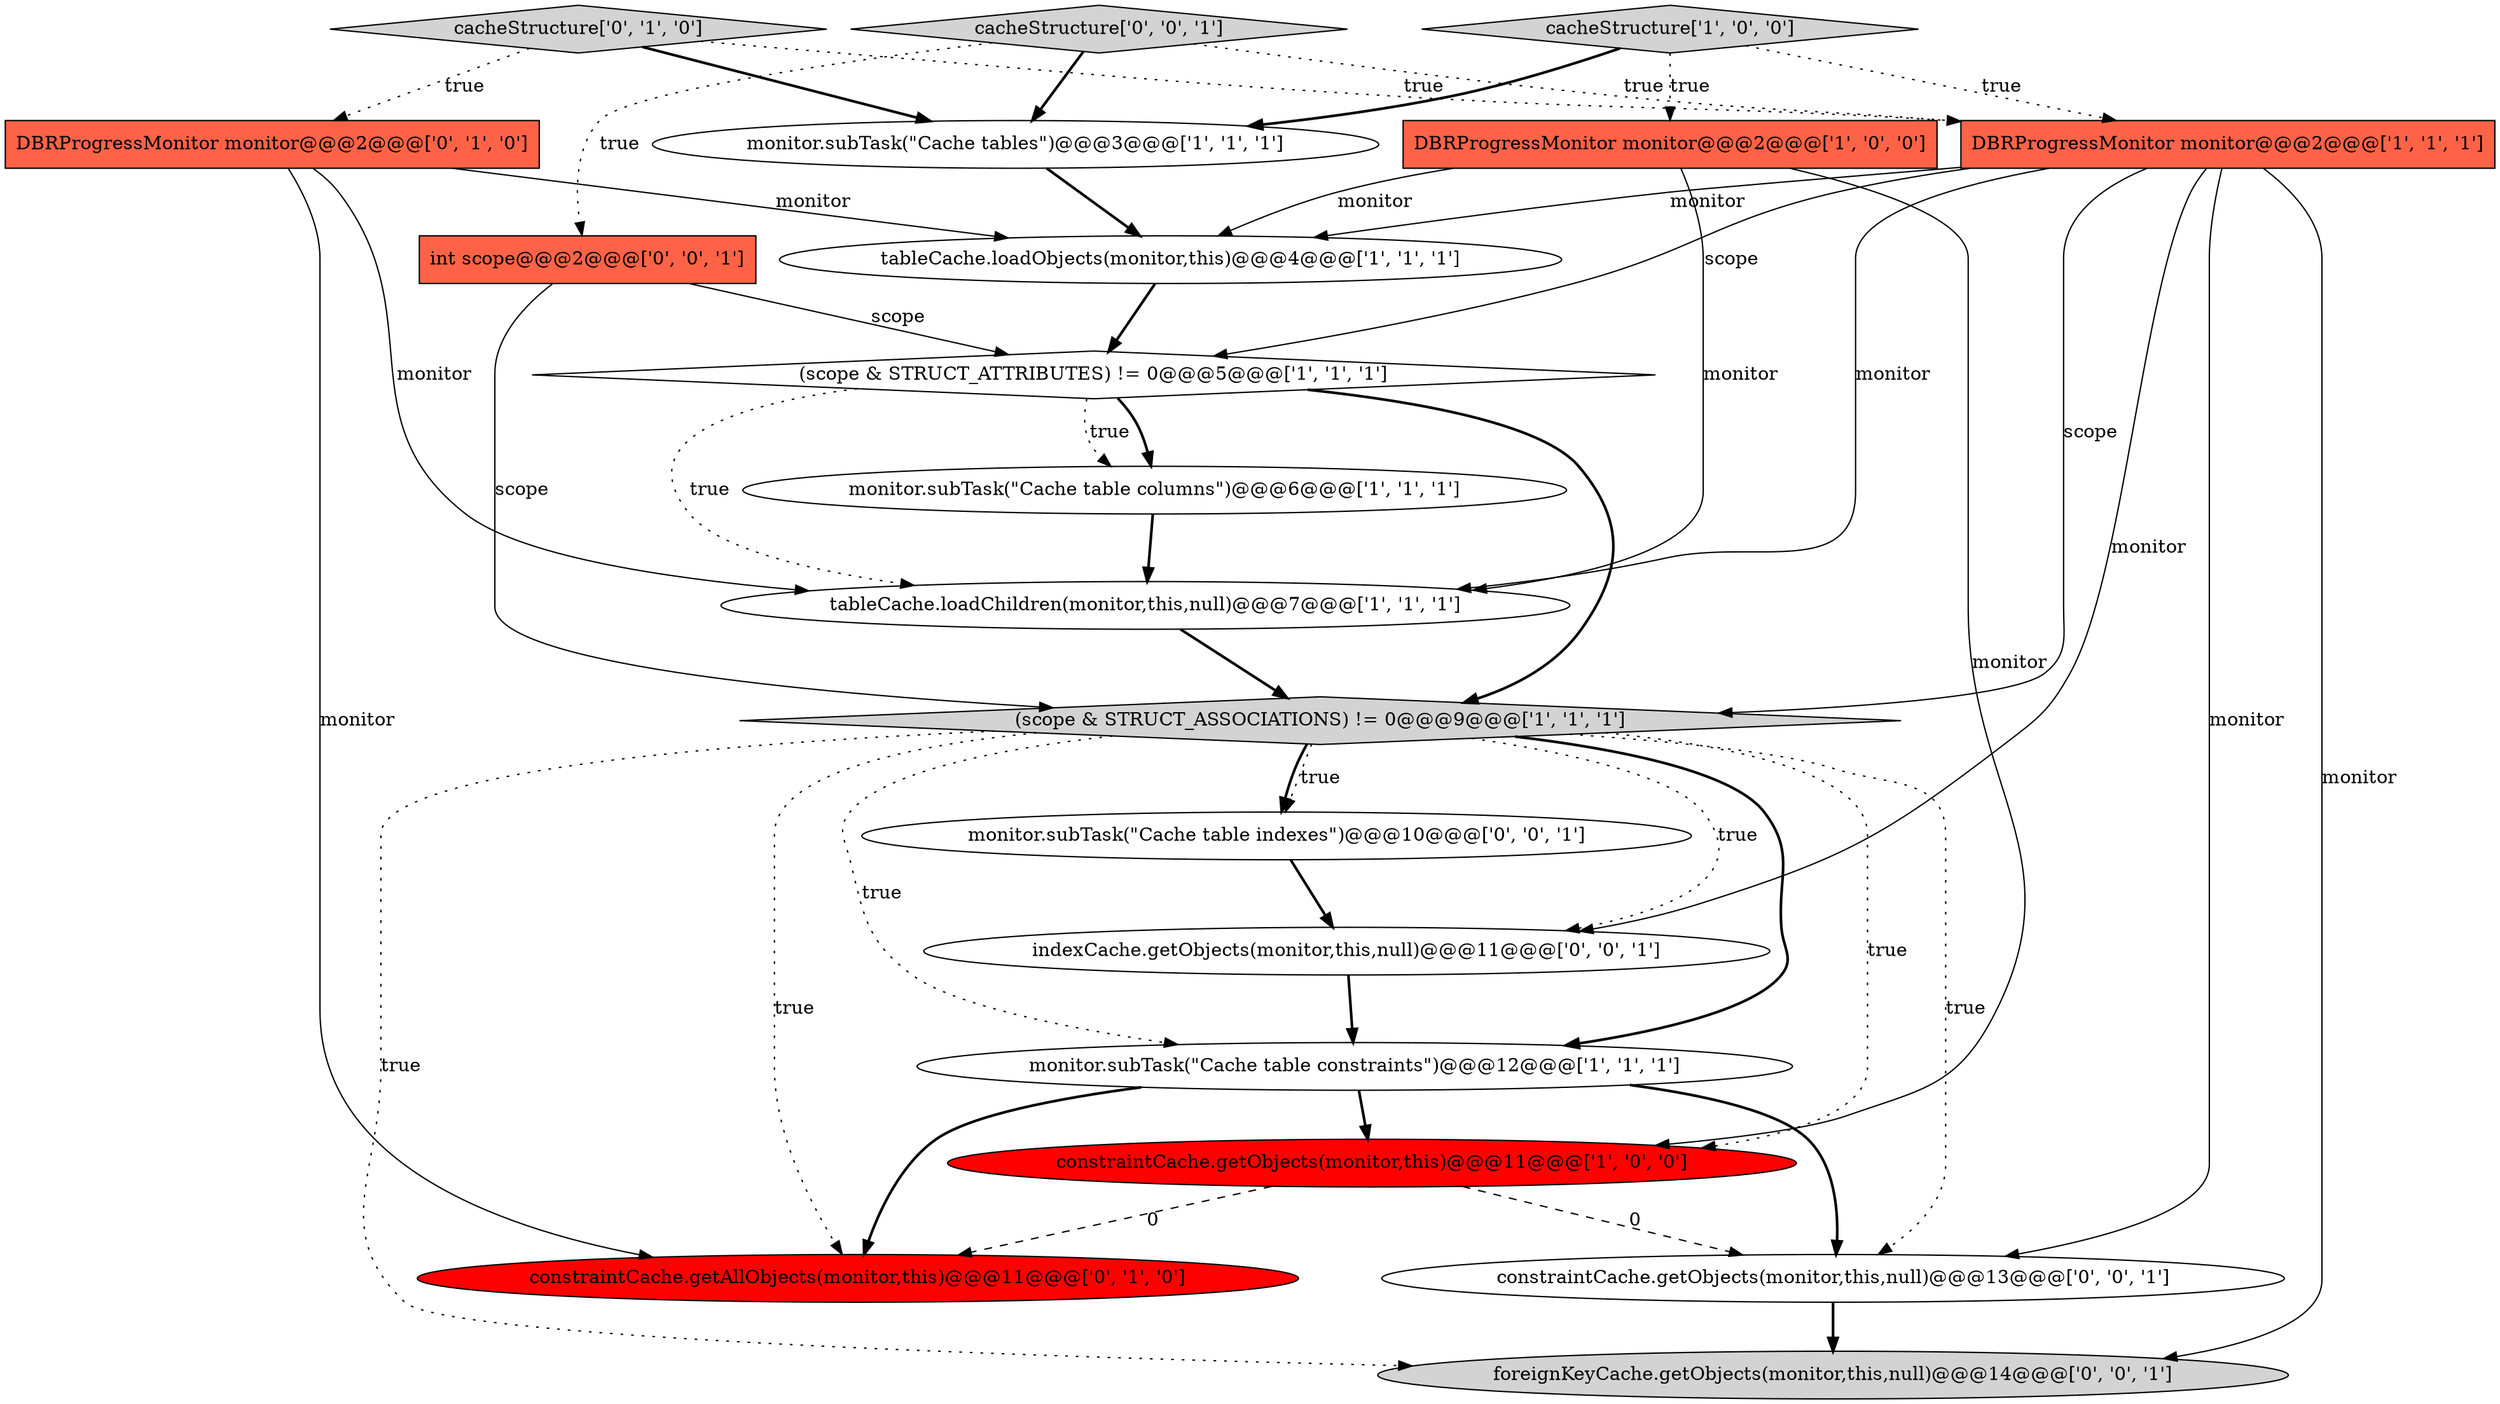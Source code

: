 digraph {
7 [style = filled, label = "monitor.subTask(\"Cache tables\")@@@3@@@['1', '1', '1']", fillcolor = white, shape = ellipse image = "AAA0AAABBB1BBB"];
10 [style = filled, label = "cacheStructure['1', '0', '0']", fillcolor = lightgray, shape = diamond image = "AAA0AAABBB1BBB"];
19 [style = filled, label = "cacheStructure['0', '0', '1']", fillcolor = lightgray, shape = diamond image = "AAA0AAABBB3BBB"];
1 [style = filled, label = "(scope & STRUCT_ATTRIBUTES) != 0@@@5@@@['1', '1', '1']", fillcolor = white, shape = diamond image = "AAA0AAABBB1BBB"];
6 [style = filled, label = "monitor.subTask(\"Cache table constraints\")@@@12@@@['1', '1', '1']", fillcolor = white, shape = ellipse image = "AAA0AAABBB1BBB"];
12 [style = filled, label = "DBRProgressMonitor monitor@@@2@@@['0', '1', '0']", fillcolor = tomato, shape = box image = "AAA0AAABBB2BBB"];
9 [style = filled, label = "tableCache.loadChildren(monitor,this,null)@@@7@@@['1', '1', '1']", fillcolor = white, shape = ellipse image = "AAA0AAABBB1BBB"];
2 [style = filled, label = "DBRProgressMonitor monitor@@@2@@@['1', '0', '0']", fillcolor = tomato, shape = box image = "AAA0AAABBB1BBB"];
5 [style = filled, label = "DBRProgressMonitor monitor@@@2@@@['1', '1', '1']", fillcolor = tomato, shape = box image = "AAA0AAABBB1BBB"];
14 [style = filled, label = "indexCache.getObjects(monitor,this,null)@@@11@@@['0', '0', '1']", fillcolor = white, shape = ellipse image = "AAA0AAABBB3BBB"];
13 [style = filled, label = "cacheStructure['0', '1', '0']", fillcolor = lightgray, shape = diamond image = "AAA0AAABBB2BBB"];
3 [style = filled, label = "(scope & STRUCT_ASSOCIATIONS) != 0@@@9@@@['1', '1', '1']", fillcolor = lightgray, shape = diamond image = "AAA0AAABBB1BBB"];
15 [style = filled, label = "int scope@@@2@@@['0', '0', '1']", fillcolor = tomato, shape = box image = "AAA0AAABBB3BBB"];
17 [style = filled, label = "monitor.subTask(\"Cache table indexes\")@@@10@@@['0', '0', '1']", fillcolor = white, shape = ellipse image = "AAA0AAABBB3BBB"];
8 [style = filled, label = "monitor.subTask(\"Cache table columns\")@@@6@@@['1', '1', '1']", fillcolor = white, shape = ellipse image = "AAA0AAABBB1BBB"];
4 [style = filled, label = "constraintCache.getObjects(monitor,this)@@@11@@@['1', '0', '0']", fillcolor = red, shape = ellipse image = "AAA1AAABBB1BBB"];
18 [style = filled, label = "constraintCache.getObjects(monitor,this,null)@@@13@@@['0', '0', '1']", fillcolor = white, shape = ellipse image = "AAA0AAABBB3BBB"];
16 [style = filled, label = "foreignKeyCache.getObjects(monitor,this,null)@@@14@@@['0', '0', '1']", fillcolor = lightgray, shape = ellipse image = "AAA0AAABBB3BBB"];
11 [style = filled, label = "constraintCache.getAllObjects(monitor,this)@@@11@@@['0', '1', '0']", fillcolor = red, shape = ellipse image = "AAA1AAABBB2BBB"];
0 [style = filled, label = "tableCache.loadObjects(monitor,this)@@@4@@@['1', '1', '1']", fillcolor = white, shape = ellipse image = "AAA0AAABBB1BBB"];
3->11 [style = dotted, label="true"];
4->18 [style = dashed, label="0"];
1->8 [style = bold, label=""];
13->12 [style = dotted, label="true"];
15->3 [style = solid, label="scope"];
2->4 [style = solid, label="monitor"];
6->18 [style = bold, label=""];
1->3 [style = bold, label=""];
12->11 [style = solid, label="monitor"];
3->4 [style = dotted, label="true"];
3->6 [style = bold, label=""];
13->5 [style = dotted, label="true"];
2->9 [style = solid, label="monitor"];
7->0 [style = bold, label=""];
3->6 [style = dotted, label="true"];
19->15 [style = dotted, label="true"];
12->0 [style = solid, label="monitor"];
10->5 [style = dotted, label="true"];
2->0 [style = solid, label="monitor"];
10->7 [style = bold, label=""];
3->14 [style = dotted, label="true"];
5->3 [style = solid, label="scope"];
6->4 [style = bold, label=""];
5->16 [style = solid, label="monitor"];
15->1 [style = solid, label="scope"];
5->9 [style = solid, label="monitor"];
12->9 [style = solid, label="monitor"];
10->2 [style = dotted, label="true"];
17->14 [style = bold, label=""];
13->7 [style = bold, label=""];
0->1 [style = bold, label=""];
6->11 [style = bold, label=""];
1->9 [style = dotted, label="true"];
3->18 [style = dotted, label="true"];
8->9 [style = bold, label=""];
1->8 [style = dotted, label="true"];
5->1 [style = solid, label="scope"];
19->5 [style = dotted, label="true"];
9->3 [style = bold, label=""];
3->17 [style = bold, label=""];
5->0 [style = solid, label="monitor"];
3->17 [style = dotted, label="true"];
4->11 [style = dashed, label="0"];
5->18 [style = solid, label="monitor"];
19->7 [style = bold, label=""];
14->6 [style = bold, label=""];
3->16 [style = dotted, label="true"];
5->14 [style = solid, label="monitor"];
18->16 [style = bold, label=""];
}

